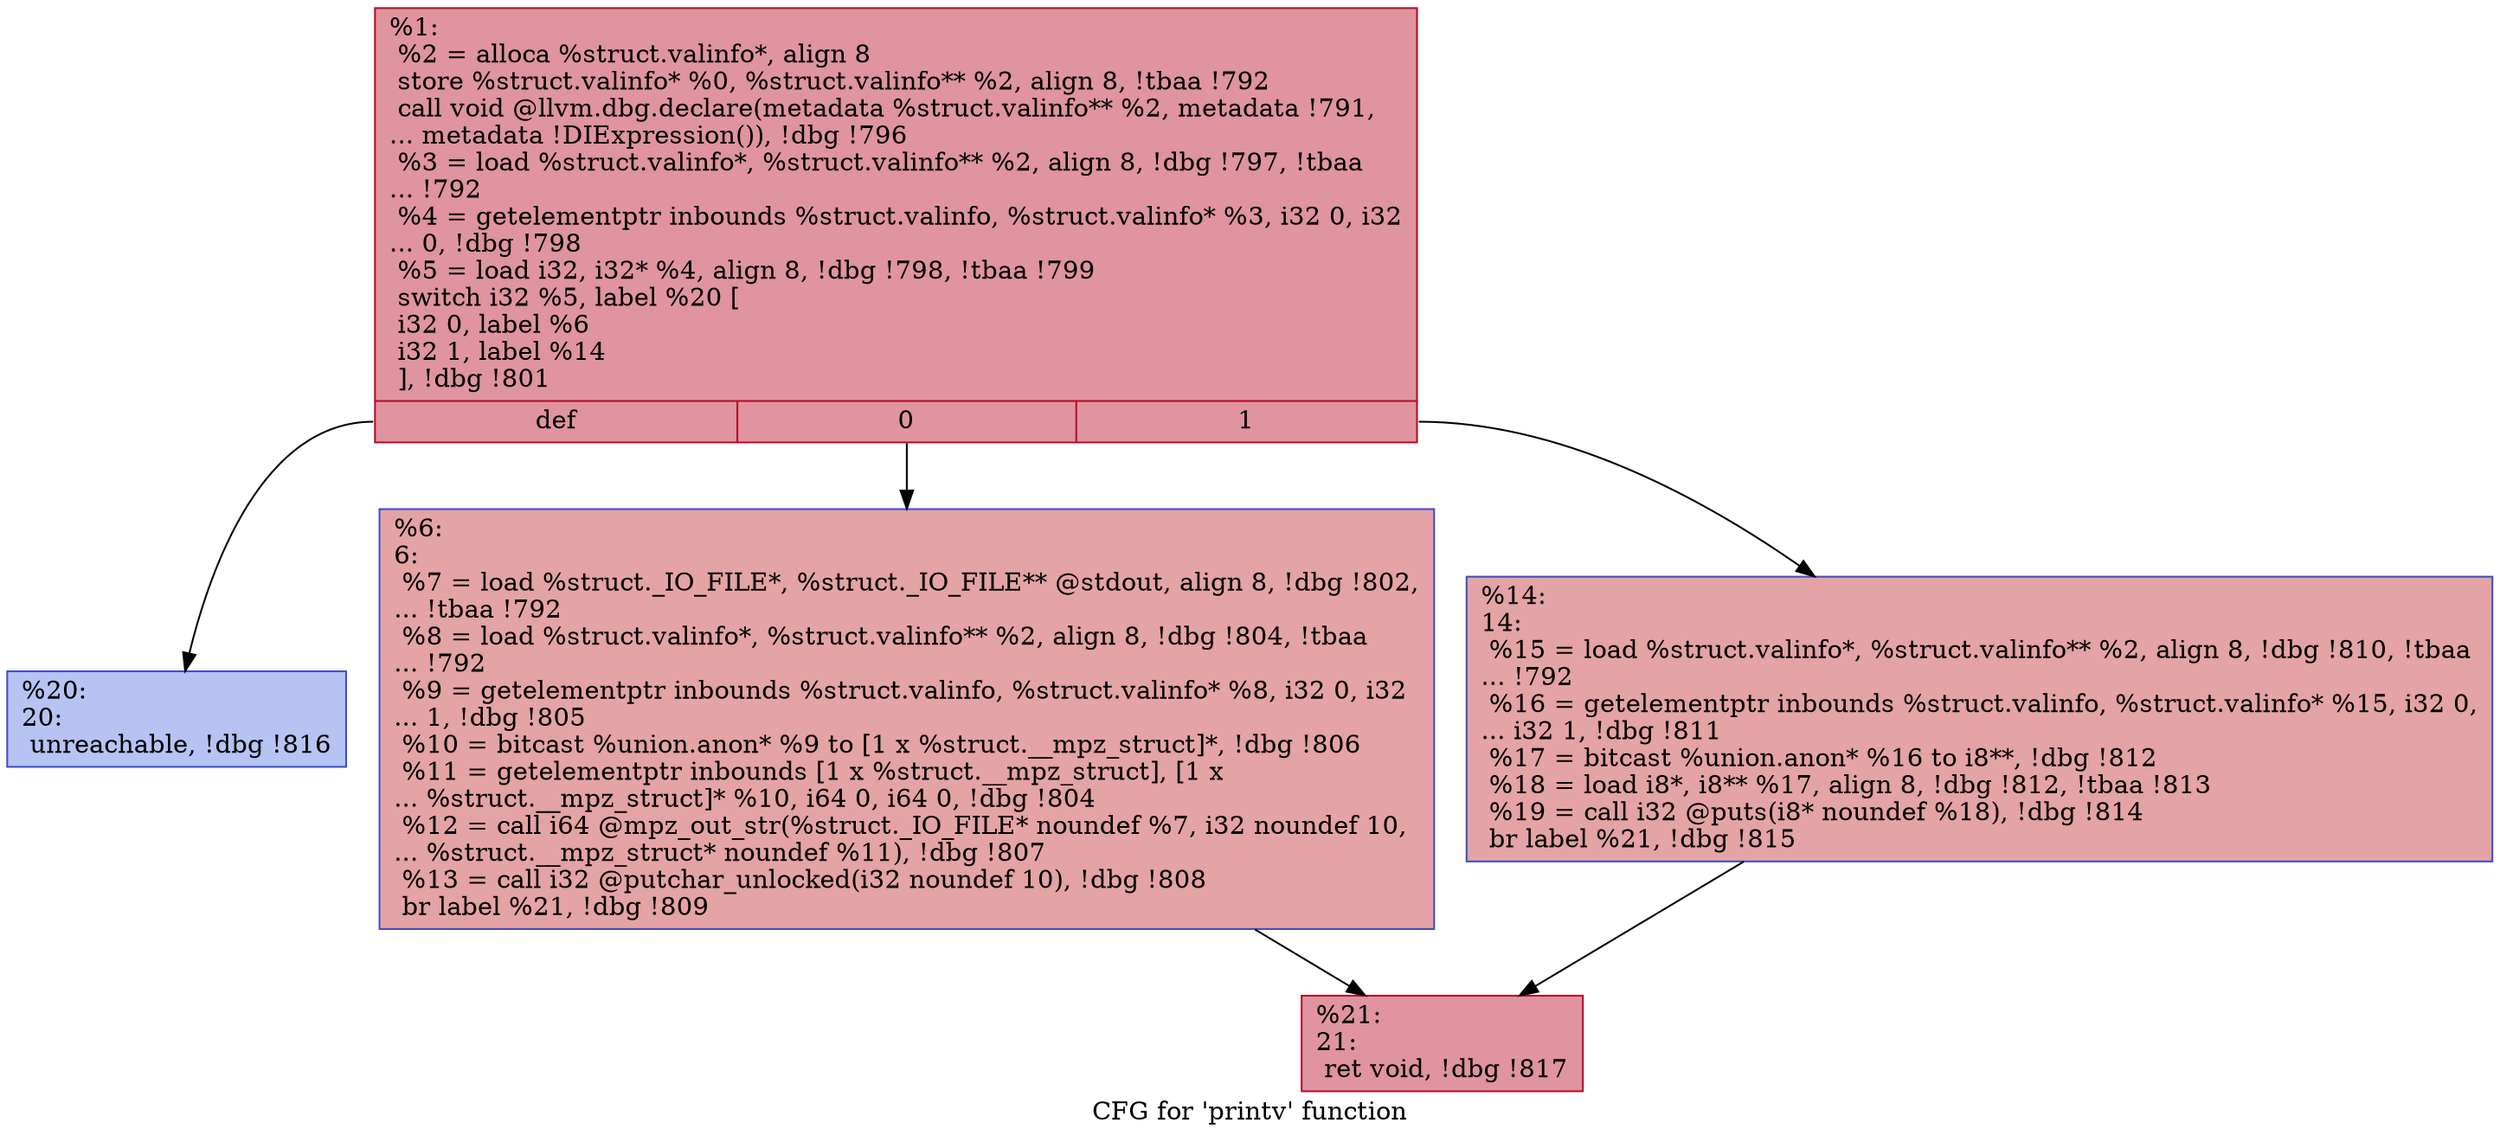 digraph "CFG for 'printv' function" {
	label="CFG for 'printv' function";

	Node0x24e5e60 [shape=record,color="#b70d28ff", style=filled, fillcolor="#b70d2870",label="{%1:\l  %2 = alloca %struct.valinfo*, align 8\l  store %struct.valinfo* %0, %struct.valinfo** %2, align 8, !tbaa !792\l  call void @llvm.dbg.declare(metadata %struct.valinfo** %2, metadata !791,\l... metadata !DIExpression()), !dbg !796\l  %3 = load %struct.valinfo*, %struct.valinfo** %2, align 8, !dbg !797, !tbaa\l... !792\l  %4 = getelementptr inbounds %struct.valinfo, %struct.valinfo* %3, i32 0, i32\l... 0, !dbg !798\l  %5 = load i32, i32* %4, align 8, !dbg !798, !tbaa !799\l  switch i32 %5, label %20 [\l    i32 0, label %6\l    i32 1, label %14\l  ], !dbg !801\l|{<s0>def|<s1>0|<s2>1}}"];
	Node0x24e5e60:s0 -> Node0x24e62c0;
	Node0x24e5e60:s1 -> Node0x24e6220;
	Node0x24e5e60:s2 -> Node0x24e6270;
	Node0x24e6220 [shape=record,color="#3d50c3ff", style=filled, fillcolor="#c32e3170",label="{%6:\l6:                                                \l  %7 = load %struct._IO_FILE*, %struct._IO_FILE** @stdout, align 8, !dbg !802,\l... !tbaa !792\l  %8 = load %struct.valinfo*, %struct.valinfo** %2, align 8, !dbg !804, !tbaa\l... !792\l  %9 = getelementptr inbounds %struct.valinfo, %struct.valinfo* %8, i32 0, i32\l... 1, !dbg !805\l  %10 = bitcast %union.anon* %9 to [1 x %struct.__mpz_struct]*, !dbg !806\l  %11 = getelementptr inbounds [1 x %struct.__mpz_struct], [1 x\l... %struct.__mpz_struct]* %10, i64 0, i64 0, !dbg !804\l  %12 = call i64 @mpz_out_str(%struct._IO_FILE* noundef %7, i32 noundef 10,\l... %struct.__mpz_struct* noundef %11), !dbg !807\l  %13 = call i32 @putchar_unlocked(i32 noundef 10), !dbg !808\l  br label %21, !dbg !809\l}"];
	Node0x24e6220 -> Node0x24e6310;
	Node0x24e6270 [shape=record,color="#3d50c3ff", style=filled, fillcolor="#c32e3170",label="{%14:\l14:                                               \l  %15 = load %struct.valinfo*, %struct.valinfo** %2, align 8, !dbg !810, !tbaa\l... !792\l  %16 = getelementptr inbounds %struct.valinfo, %struct.valinfo* %15, i32 0,\l... i32 1, !dbg !811\l  %17 = bitcast %union.anon* %16 to i8**, !dbg !812\l  %18 = load i8*, i8** %17, align 8, !dbg !812, !tbaa !813\l  %19 = call i32 @puts(i8* noundef %18), !dbg !814\l  br label %21, !dbg !815\l}"];
	Node0x24e6270 -> Node0x24e6310;
	Node0x24e62c0 [shape=record,color="#3d50c3ff", style=filled, fillcolor="#5977e370",label="{%20:\l20:                                               \l  unreachable, !dbg !816\l}"];
	Node0x24e6310 [shape=record,color="#b70d28ff", style=filled, fillcolor="#b70d2870",label="{%21:\l21:                                               \l  ret void, !dbg !817\l}"];
}
